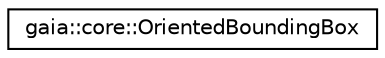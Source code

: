 digraph G
{
  edge [fontname="Helvetica",fontsize="10",labelfontname="Helvetica",labelfontsize="10"];
  node [fontname="Helvetica",fontsize="10",shape=record];
  rankdir=LR;
  Node1 [label="gaia::core::OrientedBoundingBox",height=0.2,width=0.4,color="black", fillcolor="white", style="filled",URL="$d4/d1f/classgaia_1_1core_1_1_oriented_bounding_box.html",tooltip="An oriented bounding box to describe a GestureStroke."];
}
